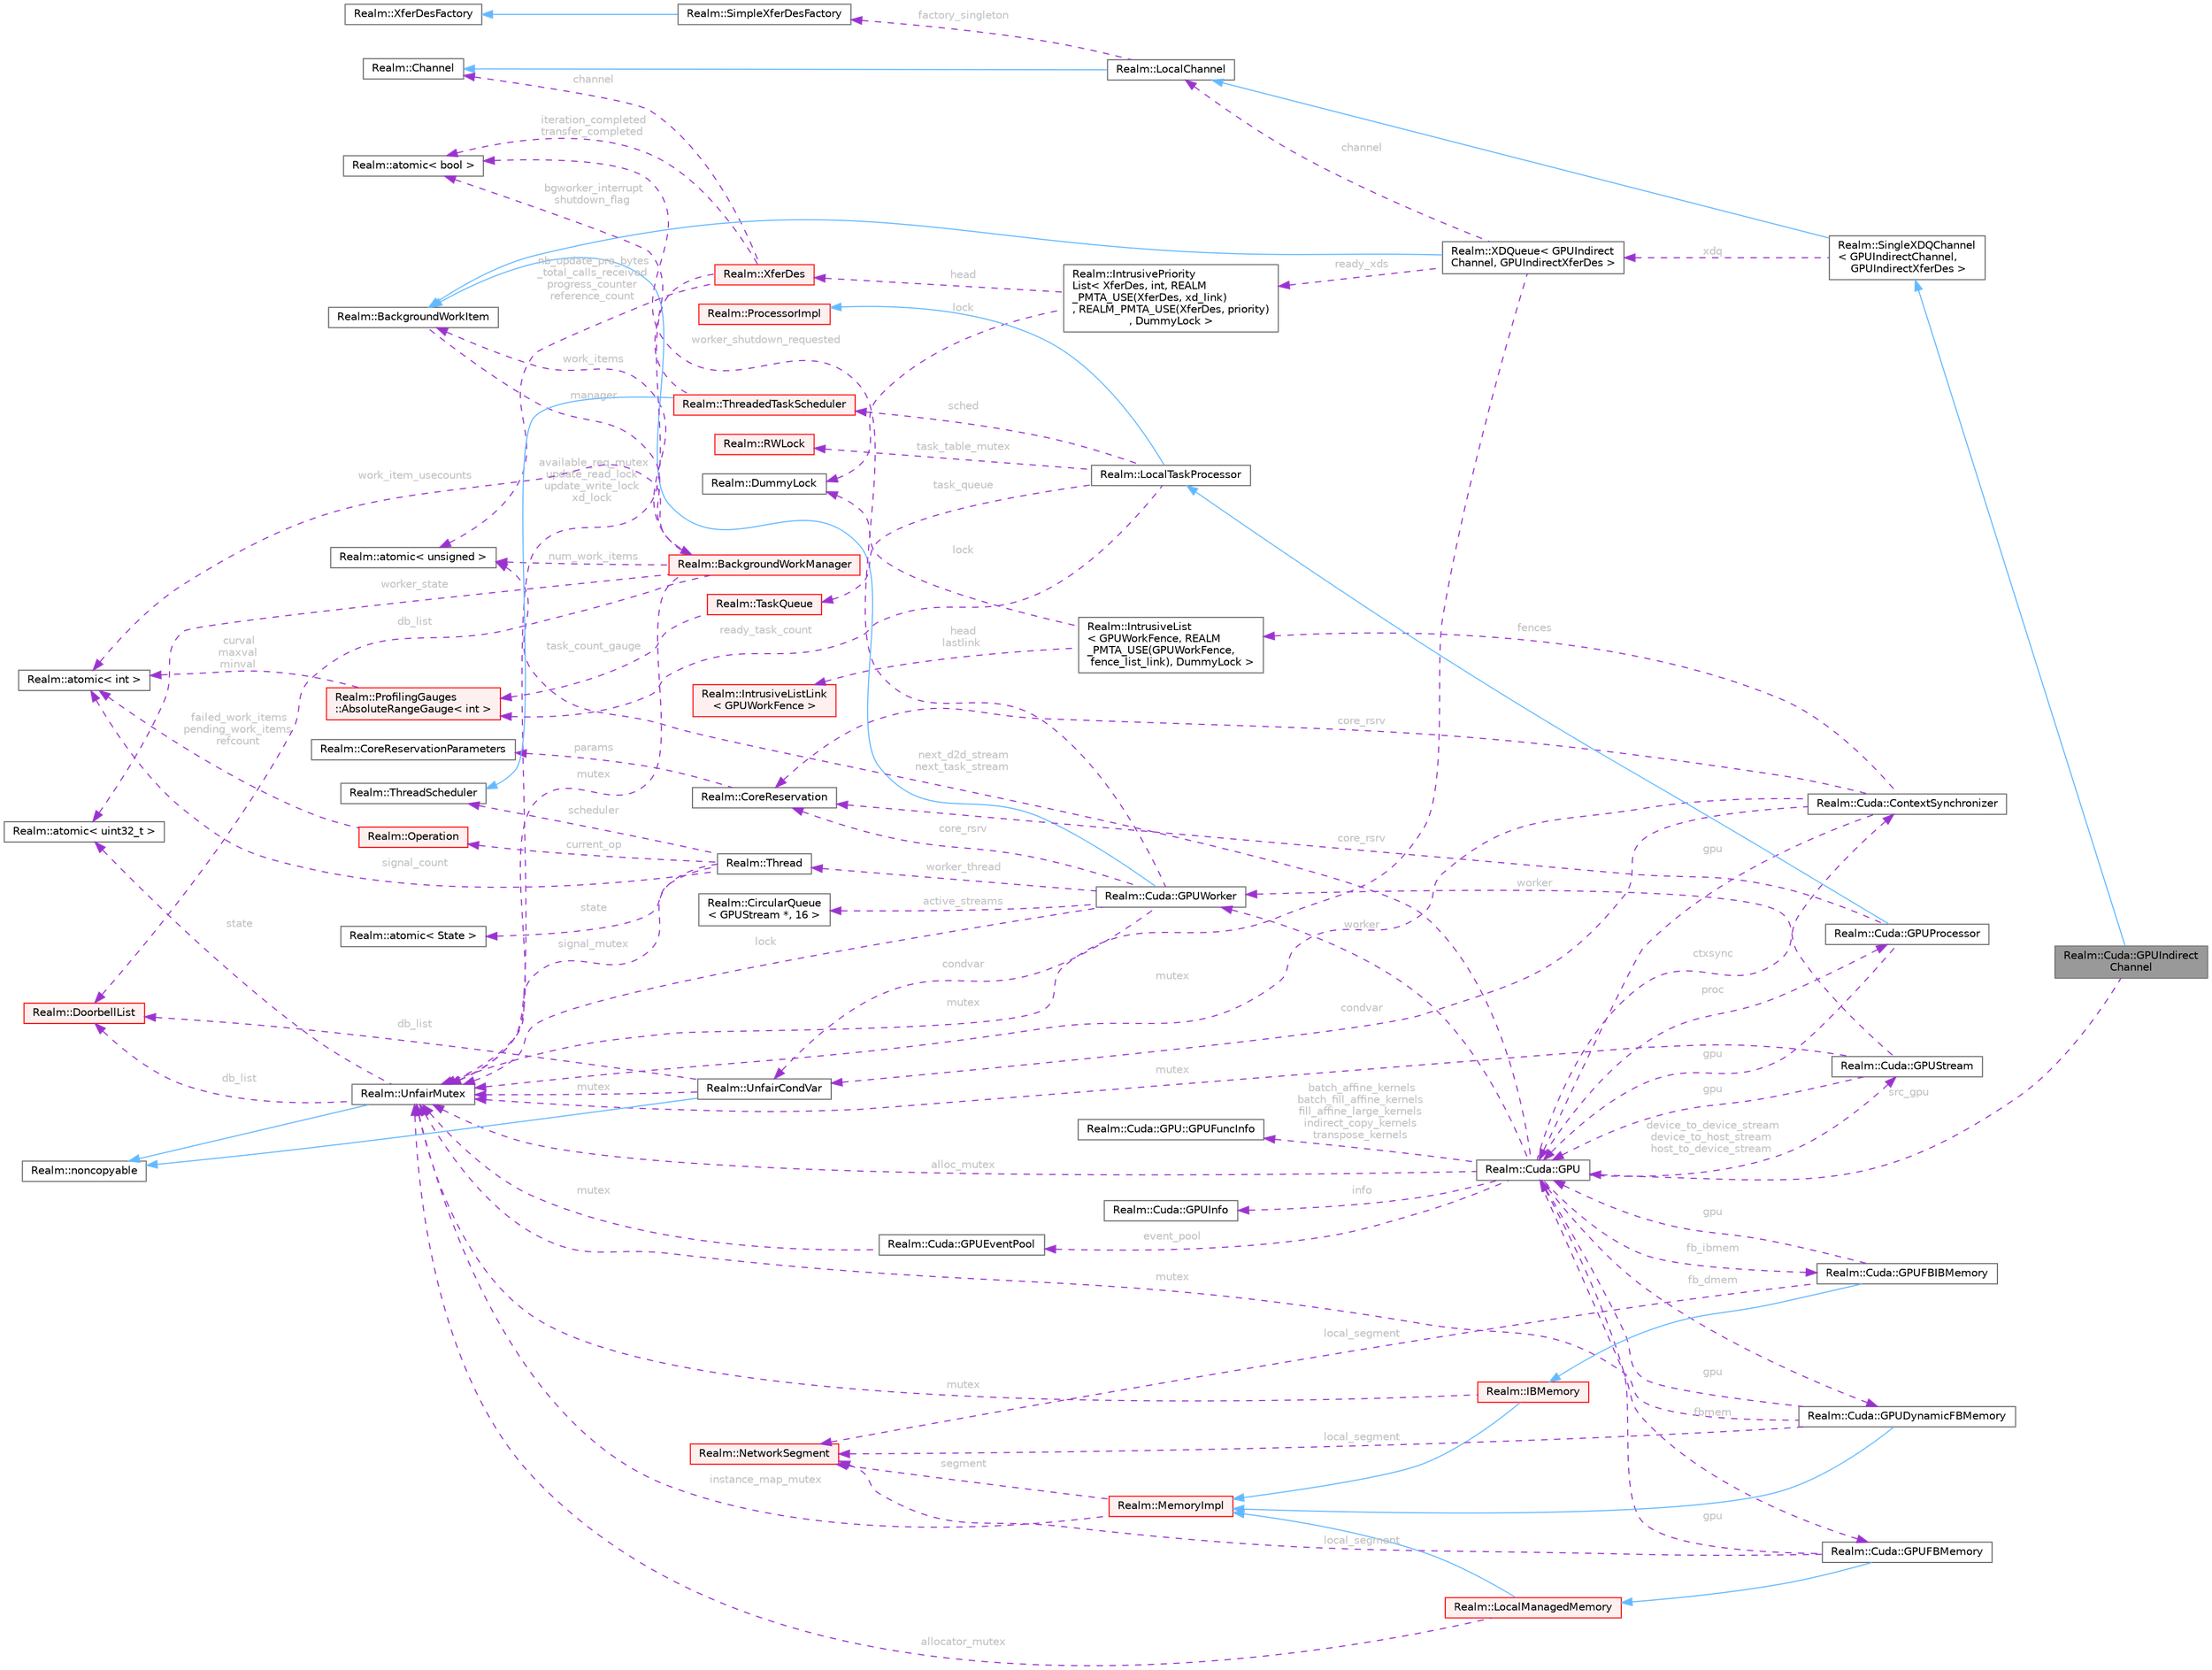 digraph "Realm::Cuda::GPUIndirectChannel"
{
 // LATEX_PDF_SIZE
  bgcolor="transparent";
  edge [fontname=Helvetica,fontsize=10,labelfontname=Helvetica,labelfontsize=10];
  node [fontname=Helvetica,fontsize=10,shape=box,height=0.2,width=0.4];
  rankdir="LR";
  Node1 [id="Node000001",label="Realm::Cuda::GPUIndirect\lChannel",height=0.2,width=0.4,color="gray40", fillcolor="grey60", style="filled", fontcolor="black",tooltip=" "];
  Node2 -> Node1 [id="edge1_Node000001_Node000002",dir="back",color="steelblue1",style="solid",tooltip=" "];
  Node2 [id="Node000002",label="Realm::SingleXDQChannel\l\< GPUIndirectChannel,\l GPUIndirectXferDes \>",height=0.2,width=0.4,color="gray40", fillcolor="white", style="filled",URL="$classRealm_1_1SingleXDQChannel.html",tooltip=" "];
  Node3 -> Node2 [id="edge2_Node000002_Node000003",dir="back",color="steelblue1",style="solid",tooltip=" "];
  Node3 [id="Node000003",label="Realm::LocalChannel",height=0.2,width=0.4,color="gray40", fillcolor="white", style="filled",URL="$classRealm_1_1LocalChannel.html",tooltip=" "];
  Node4 -> Node3 [id="edge3_Node000003_Node000004",dir="back",color="steelblue1",style="solid",tooltip=" "];
  Node4 [id="Node000004",label="Realm::Channel",height=0.2,width=0.4,color="gray40", fillcolor="white", style="filled",URL="$classRealm_1_1Channel.html",tooltip=" "];
  Node5 -> Node3 [id="edge4_Node000003_Node000005",dir="back",color="darkorchid3",style="dashed",tooltip=" ",label=" factory_singleton",fontcolor="grey" ];
  Node5 [id="Node000005",label="Realm::SimpleXferDesFactory",height=0.2,width=0.4,color="gray40", fillcolor="white", style="filled",URL="$classRealm_1_1SimpleXferDesFactory.html",tooltip=" "];
  Node6 -> Node5 [id="edge5_Node000005_Node000006",dir="back",color="steelblue1",style="solid",tooltip=" "];
  Node6 [id="Node000006",label="Realm::XferDesFactory",height=0.2,width=0.4,color="gray40", fillcolor="white", style="filled",URL="$classRealm_1_1XferDesFactory.html",tooltip=" "];
  Node7 -> Node2 [id="edge6_Node000002_Node000007",dir="back",color="darkorchid3",style="dashed",tooltip=" ",label=" xdq",fontcolor="grey" ];
  Node7 [id="Node000007",label="Realm::XDQueue\< GPUIndirect\lChannel, GPUIndirectXferDes \>",height=0.2,width=0.4,color="gray40", fillcolor="white", style="filled",URL="$classRealm_1_1XDQueue.html",tooltip=" "];
  Node8 -> Node7 [id="edge7_Node000007_Node000008",dir="back",color="steelblue1",style="solid",tooltip=" "];
  Node8 [id="Node000008",label="Realm::BackgroundWorkItem",height=0.2,width=0.4,color="gray40", fillcolor="white", style="filled",URL="$classRealm_1_1BackgroundWorkItem.html",tooltip=" "];
  Node9 -> Node8 [id="edge8_Node000008_Node000009",dir="back",color="darkorchid3",style="dashed",tooltip=" ",label=" manager",fontcolor="grey" ];
  Node9 [id="Node000009",label="Realm::BackgroundWorkManager",height=0.2,width=0.4,color="red", fillcolor="#FFF0F0", style="filled",URL="$classRealm_1_1BackgroundWorkManager.html",tooltip=" "];
  Node11 -> Node9 [id="edge9_Node000009_Node000011",dir="back",color="darkorchid3",style="dashed",tooltip=" ",label=" mutex",fontcolor="grey" ];
  Node11 [id="Node000011",label="Realm::UnfairMutex",height=0.2,width=0.4,color="gray40", fillcolor="white", style="filled",URL="$classRealm_1_1UnfairMutex.html",tooltip=" "];
  Node12 -> Node11 [id="edge10_Node000011_Node000012",dir="back",color="steelblue1",style="solid",tooltip=" "];
  Node12 [id="Node000012",label="Realm::noncopyable",height=0.2,width=0.4,color="gray40", fillcolor="white", style="filled",URL="$classRealm_1_1noncopyable.html",tooltip=" "];
  Node13 -> Node11 [id="edge11_Node000011_Node000013",dir="back",color="darkorchid3",style="dashed",tooltip=" ",label=" state",fontcolor="grey" ];
  Node13 [id="Node000013",label="Realm::atomic\< uint32_t \>",height=0.2,width=0.4,color="gray40", fillcolor="white", style="filled",URL="$classRealm_1_1atomic.html",tooltip=" "];
  Node14 -> Node11 [id="edge12_Node000011_Node000014",dir="back",color="darkorchid3",style="dashed",tooltip=" ",label=" db_list",fontcolor="grey" ];
  Node14 [id="Node000014",label="Realm::DoorbellList",height=0.2,width=0.4,color="red", fillcolor="#FFF0F0", style="filled",URL="$classRealm_1_1DoorbellList.html",tooltip=" "];
  Node16 -> Node9 [id="edge13_Node000009_Node000016",dir="back",color="darkorchid3",style="dashed",tooltip=" ",label=" num_work_items",fontcolor="grey" ];
  Node16 [id="Node000016",label="Realm::atomic\< unsigned \>",height=0.2,width=0.4,color="gray40", fillcolor="white", style="filled",URL="$classRealm_1_1atomic.html",tooltip=" "];
  Node18 -> Node9 [id="edge14_Node000009_Node000018",dir="back",color="darkorchid3",style="dashed",tooltip=" ",label=" work_item_usecounts",fontcolor="grey" ];
  Node18 [id="Node000018",label="Realm::atomic\< int \>",height=0.2,width=0.4,color="gray40", fillcolor="white", style="filled",URL="$classRealm_1_1atomic.html",tooltip=" "];
  Node8 -> Node9 [id="edge15_Node000009_Node000008",dir="back",color="darkorchid3",style="dashed",tooltip=" ",label=" work_items",fontcolor="grey" ];
  Node13 -> Node9 [id="edge16_Node000009_Node000013",dir="back",color="darkorchid3",style="dashed",tooltip=" ",label=" worker_state",fontcolor="grey" ];
  Node14 -> Node9 [id="edge17_Node000009_Node000014",dir="back",color="darkorchid3",style="dashed",tooltip=" ",label=" db_list",fontcolor="grey" ];
  Node3 -> Node7 [id="edge18_Node000007_Node000003",dir="back",color="darkorchid3",style="dashed",tooltip=" ",label=" channel",fontcolor="grey" ];
  Node11 -> Node7 [id="edge19_Node000007_Node000011",dir="back",color="darkorchid3",style="dashed",tooltip=" ",label=" mutex",fontcolor="grey" ];
  Node21 -> Node7 [id="edge20_Node000007_Node000021",dir="back",color="darkorchid3",style="dashed",tooltip=" ",label=" ready_xds",fontcolor="grey" ];
  Node21 [id="Node000021",label="Realm::IntrusivePriority\lList\< XferDes, int, REALM\l_PMTA_USE(XferDes, xd_link)\l, REALM_PMTA_USE(XferDes, priority)\l, DummyLock \>",height=0.2,width=0.4,color="gray40", fillcolor="white", style="filled",URL="$classRealm_1_1IntrusivePriorityList.html",tooltip=" "];
  Node22 -> Node21 [id="edge21_Node000021_Node000022",dir="back",color="darkorchid3",style="dashed",tooltip=" ",label=" lock",fontcolor="grey" ];
  Node22 [id="Node000022",label="Realm::DummyLock",height=0.2,width=0.4,color="gray40", fillcolor="white", style="filled",URL="$classRealm_1_1DummyLock.html",tooltip=" "];
  Node23 -> Node21 [id="edge22_Node000021_Node000023",dir="back",color="darkorchid3",style="dashed",tooltip=" ",label=" head",fontcolor="grey" ];
  Node23 [id="Node000023",label="Realm::XferDes",height=0.2,width=0.4,color="red", fillcolor="#FFF0F0", style="filled",URL="$classRealm_1_1XferDes.html",tooltip=" "];
  Node26 -> Node23 [id="edge23_Node000023_Node000026",dir="back",color="darkorchid3",style="dashed",tooltip=" ",label=" iteration_completed\ntransfer_completed",fontcolor="grey" ];
  Node26 [id="Node000026",label="Realm::atomic\< bool \>",height=0.2,width=0.4,color="gray40", fillcolor="white", style="filled",URL="$classRealm_1_1atomic.html",tooltip=" "];
  Node4 -> Node23 [id="edge24_Node000023_Node000004",dir="back",color="darkorchid3",style="dashed",tooltip=" ",label=" channel",fontcolor="grey" ];
  Node11 -> Node23 [id="edge25_Node000023_Node000011",dir="back",color="darkorchid3",style="dashed",tooltip=" ",label=" available_req_mutex\nupdate_read_lock\nupdate_write_lock\nxd_lock",fontcolor="grey" ];
  Node16 -> Node23 [id="edge26_Node000023_Node000016",dir="back",color="darkorchid3",style="dashed",tooltip=" ",label=" nb_update_pre_bytes\l_total_calls_received\nprogress_counter\nreference_count",fontcolor="grey" ];
  Node34 -> Node1 [id="edge27_Node000001_Node000034",dir="back",color="darkorchid3",style="dashed",tooltip=" ",label=" src_gpu",fontcolor="grey" ];
  Node34 [id="Node000034",label="Realm::Cuda::GPU",height=0.2,width=0.4,color="gray40", fillcolor="white", style="filled",URL="$classRealm_1_1Cuda_1_1GPU.html",tooltip=" "];
  Node35 -> Node34 [id="edge28_Node000034_Node000035",dir="back",color="darkorchid3",style="dashed",tooltip=" ",label=" ctxsync",fontcolor="grey" ];
  Node35 [id="Node000035",label="Realm::Cuda::ContextSynchronizer",height=0.2,width=0.4,color="gray40", fillcolor="white", style="filled",URL="$classRealm_1_1Cuda_1_1ContextSynchronizer.html",tooltip=" "];
  Node34 -> Node35 [id="edge29_Node000035_Node000034",dir="back",color="darkorchid3",style="dashed",tooltip=" ",label=" gpu",fontcolor="grey" ];
  Node11 -> Node35 [id="edge30_Node000035_Node000011",dir="back",color="darkorchid3",style="dashed",tooltip=" ",label=" mutex",fontcolor="grey" ];
  Node36 -> Node35 [id="edge31_Node000035_Node000036",dir="back",color="darkorchid3",style="dashed",tooltip=" ",label=" condvar",fontcolor="grey" ];
  Node36 [id="Node000036",label="Realm::UnfairCondVar",height=0.2,width=0.4,color="gray40", fillcolor="white", style="filled",URL="$classRealm_1_1UnfairCondVar.html",tooltip=" "];
  Node12 -> Node36 [id="edge32_Node000036_Node000012",dir="back",color="steelblue1",style="solid",tooltip=" "];
  Node11 -> Node36 [id="edge33_Node000036_Node000011",dir="back",color="darkorchid3",style="dashed",tooltip=" ",label=" mutex",fontcolor="grey" ];
  Node14 -> Node36 [id="edge34_Node000036_Node000014",dir="back",color="darkorchid3",style="dashed",tooltip=" ",label=" db_list",fontcolor="grey" ];
  Node37 -> Node35 [id="edge35_Node000035_Node000037",dir="back",color="darkorchid3",style="dashed",tooltip=" ",label=" fences",fontcolor="grey" ];
  Node37 [id="Node000037",label="Realm::IntrusiveList\l\< GPUWorkFence, REALM\l_PMTA_USE(GPUWorkFence,\l fence_list_link), DummyLock \>",height=0.2,width=0.4,color="gray40", fillcolor="white", style="filled",URL="$classRealm_1_1IntrusiveList.html",tooltip=" "];
  Node22 -> Node37 [id="edge36_Node000037_Node000022",dir="back",color="darkorchid3",style="dashed",tooltip=" ",label=" lock",fontcolor="grey" ];
  Node38 -> Node37 [id="edge37_Node000037_Node000038",dir="back",color="darkorchid3",style="dashed",tooltip=" ",label=" head\nlastlink",fontcolor="grey" ];
  Node38 [id="Node000038",label="Realm::IntrusiveListLink\l\< GPUWorkFence \>",height=0.2,width=0.4,color="red", fillcolor="#FFF0F0", style="filled",URL="$structRealm_1_1IntrusiveListLink.html",tooltip=" "];
  Node72 -> Node35 [id="edge38_Node000035_Node000072",dir="back",color="darkorchid3",style="dashed",tooltip=" ",label=" core_rsrv",fontcolor="grey" ];
  Node72 [id="Node000072",label="Realm::CoreReservation",height=0.2,width=0.4,color="gray40", fillcolor="white", style="filled",URL="$classRealm_1_1CoreReservation.html",tooltip=" "];
  Node73 -> Node72 [id="edge39_Node000072_Node000073",dir="back",color="darkorchid3",style="dashed",tooltip=" ",label=" params",fontcolor="grey" ];
  Node73 [id="Node000073",label="Realm::CoreReservationParameters",height=0.2,width=0.4,color="gray40", fillcolor="white", style="filled",URL="$classRealm_1_1CoreReservationParameters.html",tooltip=" "];
  Node74 -> Node34 [id="edge40_Node000034_Node000074",dir="back",color="darkorchid3",style="dashed",tooltip=" ",label=" info",fontcolor="grey" ];
  Node74 [id="Node000074",label="Realm::Cuda::GPUInfo",height=0.2,width=0.4,color="gray40", fillcolor="white", style="filled",URL="$structRealm_1_1Cuda_1_1GPUInfo.html",tooltip=" "];
  Node75 -> Node34 [id="edge41_Node000034_Node000075",dir="back",color="darkorchid3",style="dashed",tooltip=" ",label=" worker",fontcolor="grey" ];
  Node75 [id="Node000075",label="Realm::Cuda::GPUWorker",height=0.2,width=0.4,color="gray40", fillcolor="white", style="filled",URL="$classRealm_1_1Cuda_1_1GPUWorker.html",tooltip=" "];
  Node8 -> Node75 [id="edge42_Node000075_Node000008",dir="back",color="steelblue1",style="solid",tooltip=" "];
  Node11 -> Node75 [id="edge43_Node000075_Node000011",dir="back",color="darkorchid3",style="dashed",tooltip=" ",label=" lock",fontcolor="grey" ];
  Node36 -> Node75 [id="edge44_Node000075_Node000036",dir="back",color="darkorchid3",style="dashed",tooltip=" ",label=" condvar",fontcolor="grey" ];
  Node76 -> Node75 [id="edge45_Node000075_Node000076",dir="back",color="darkorchid3",style="dashed",tooltip=" ",label=" active_streams",fontcolor="grey" ];
  Node76 [id="Node000076",label="Realm::CircularQueue\l\< GPUStream *, 16 \>",height=0.2,width=0.4,color="gray40", fillcolor="white", style="filled",URL="$classRealm_1_1CircularQueue.html",tooltip=" "];
  Node72 -> Node75 [id="edge46_Node000075_Node000072",dir="back",color="darkorchid3",style="dashed",tooltip=" ",label=" core_rsrv",fontcolor="grey" ];
  Node77 -> Node75 [id="edge47_Node000075_Node000077",dir="back",color="darkorchid3",style="dashed",tooltip=" ",label=" worker_thread",fontcolor="grey" ];
  Node77 [id="Node000077",label="Realm::Thread",height=0.2,width=0.4,color="gray40", fillcolor="white", style="filled",URL="$classRealm_1_1Thread.html",tooltip=" "];
  Node78 -> Node77 [id="edge48_Node000077_Node000078",dir="back",color="darkorchid3",style="dashed",tooltip=" ",label=" state",fontcolor="grey" ];
  Node78 [id="Node000078",label="Realm::atomic\< State \>",height=0.2,width=0.4,color="gray40", fillcolor="white", style="filled",URL="$classRealm_1_1atomic.html",tooltip=" "];
  Node79 -> Node77 [id="edge49_Node000077_Node000079",dir="back",color="darkorchid3",style="dashed",tooltip=" ",label=" scheduler",fontcolor="grey" ];
  Node79 [id="Node000079",label="Realm::ThreadScheduler",height=0.2,width=0.4,color="gray40", fillcolor="white", style="filled",URL="$classRealm_1_1ThreadScheduler.html",tooltip=" "];
  Node41 -> Node77 [id="edge50_Node000077_Node000041",dir="back",color="darkorchid3",style="dashed",tooltip=" ",label=" current_op",fontcolor="grey" ];
  Node41 [id="Node000041",label="Realm::Operation",height=0.2,width=0.4,color="red", fillcolor="#FFF0F0", style="filled",URL="$classRealm_1_1Operation.html",tooltip=" "];
  Node18 -> Node41 [id="edge51_Node000041_Node000018",dir="back",color="darkorchid3",style="dashed",tooltip=" ",label=" failed_work_items\npending_work_items\nrefcount",fontcolor="grey" ];
  Node18 -> Node77 [id="edge52_Node000077_Node000018",dir="back",color="darkorchid3",style="dashed",tooltip=" ",label=" signal_count",fontcolor="grey" ];
  Node11 -> Node77 [id="edge53_Node000077_Node000011",dir="back",color="darkorchid3",style="dashed",tooltip=" ",label=" signal_mutex",fontcolor="grey" ];
  Node26 -> Node75 [id="edge54_Node000075_Node000026",dir="back",color="darkorchid3",style="dashed",tooltip=" ",label=" worker_shutdown_requested",fontcolor="grey" ];
  Node80 -> Node34 [id="edge55_Node000034_Node000080",dir="back",color="darkorchid3",style="dashed",tooltip=" ",label=" proc",fontcolor="grey" ];
  Node80 [id="Node000080",label="Realm::Cuda::GPUProcessor",height=0.2,width=0.4,color="gray40", fillcolor="white", style="filled",URL="$classRealm_1_1Cuda_1_1GPUProcessor.html",tooltip=" "];
  Node81 -> Node80 [id="edge56_Node000080_Node000081",dir="back",color="steelblue1",style="solid",tooltip=" "];
  Node81 [id="Node000081",label="Realm::LocalTaskProcessor",height=0.2,width=0.4,color="gray40", fillcolor="white", style="filled",URL="$classRealm_1_1LocalTaskProcessor.html",tooltip=" "];
  Node46 -> Node81 [id="edge57_Node000081_Node000046",dir="back",color="steelblue1",style="solid",tooltip=" "];
  Node46 [id="Node000046",label="Realm::ProcessorImpl",height=0.2,width=0.4,color="red", fillcolor="#FFF0F0", style="filled",URL="$classRealm_1_1ProcessorImpl.html",tooltip=" "];
  Node82 -> Node81 [id="edge58_Node000081_Node000082",dir="back",color="darkorchid3",style="dashed",tooltip=" ",label=" sched",fontcolor="grey" ];
  Node82 [id="Node000082",label="Realm::ThreadedTaskScheduler",height=0.2,width=0.4,color="red", fillcolor="#FFF0F0", style="filled",URL="$classRealm_1_1ThreadedTaskScheduler.html",tooltip=" "];
  Node79 -> Node82 [id="edge59_Node000082_Node000079",dir="back",color="steelblue1",style="solid",tooltip=" "];
  Node26 -> Node82 [id="edge60_Node000082_Node000026",dir="back",color="darkorchid3",style="dashed",tooltip=" ",label=" bgworker_interrupt\nshutdown_flag",fontcolor="grey" ];
  Node102 -> Node81 [id="edge61_Node000081_Node000102",dir="back",color="darkorchid3",style="dashed",tooltip=" ",label=" task_queue",fontcolor="grey" ];
  Node102 [id="Node000102",label="Realm::TaskQueue",height=0.2,width=0.4,color="red", fillcolor="#FFF0F0", style="filled",URL="$classRealm_1_1TaskQueue.html",tooltip=" "];
  Node89 -> Node102 [id="edge62_Node000102_Node000089",dir="back",color="darkorchid3",style="dashed",tooltip=" ",label=" task_count_gauge",fontcolor="grey" ];
  Node89 [id="Node000089",label="Realm::ProfilingGauges\l::AbsoluteRangeGauge\< int \>",height=0.2,width=0.4,color="red", fillcolor="#FFF0F0", style="filled",URL="$classRealm_1_1ProfilingGauges_1_1AbsoluteRangeGauge.html",tooltip=" "];
  Node18 -> Node89 [id="edge63_Node000089_Node000018",dir="back",color="darkorchid3",style="dashed",tooltip=" ",label=" curval\nmaxval\nminval",fontcolor="grey" ];
  Node89 -> Node81 [id="edge64_Node000081_Node000089",dir="back",color="darkorchid3",style="dashed",tooltip=" ",label=" ready_task_count",fontcolor="grey" ];
  Node110 -> Node81 [id="edge65_Node000081_Node000110",dir="back",color="darkorchid3",style="dashed",tooltip=" ",label=" task_table_mutex",fontcolor="grey" ];
  Node110 [id="Node000110",label="Realm::RWLock",height=0.2,width=0.4,color="red", fillcolor="#FFF0F0", style="filled",URL="$classRealm_1_1RWLock.html",tooltip=" "];
  Node34 -> Node80 [id="edge66_Node000080_Node000034",dir="back",color="darkorchid3",style="dashed",tooltip=" ",label=" gpu",fontcolor="grey" ];
  Node72 -> Node80 [id="edge67_Node000080_Node000072",dir="back",color="darkorchid3",style="dashed",tooltip=" ",label=" core_rsrv",fontcolor="grey" ];
  Node113 -> Node34 [id="edge68_Node000034_Node000113",dir="back",color="darkorchid3",style="dashed",tooltip=" ",label=" fbmem",fontcolor="grey" ];
  Node113 [id="Node000113",label="Realm::Cuda::GPUFBMemory",height=0.2,width=0.4,color="gray40", fillcolor="white", style="filled",URL="$classRealm_1_1Cuda_1_1GPUFBMemory.html",tooltip=" "];
  Node114 -> Node113 [id="edge69_Node000113_Node000114",dir="back",color="steelblue1",style="solid",tooltip=" "];
  Node114 [id="Node000114",label="Realm::LocalManagedMemory",height=0.2,width=0.4,color="red", fillcolor="#FFF0F0", style="filled",URL="$classRealm_1_1LocalManagedMemory.html",tooltip=" "];
  Node115 -> Node114 [id="edge70_Node000114_Node000115",dir="back",color="steelblue1",style="solid",tooltip=" "];
  Node115 [id="Node000115",label="Realm::MemoryImpl",height=0.2,width=0.4,color="red", fillcolor="#FFF0F0", style="filled",URL="$classRealm_1_1MemoryImpl.html",tooltip=" "];
  Node117 -> Node115 [id="edge71_Node000115_Node000117",dir="back",color="darkorchid3",style="dashed",tooltip=" ",label=" segment",fontcolor="grey" ];
  Node117 [id="Node000117",label="Realm::NetworkSegment",height=0.2,width=0.4,color="red", fillcolor="#FFF0F0", style="filled",URL="$classRealm_1_1NetworkSegment.html",tooltip=" "];
  Node11 -> Node115 [id="edge72_Node000115_Node000011",dir="back",color="darkorchid3",style="dashed",tooltip=" ",label=" instance_map_mutex",fontcolor="grey" ];
  Node11 -> Node114 [id="edge73_Node000114_Node000011",dir="back",color="darkorchid3",style="dashed",tooltip=" ",label=" allocator_mutex",fontcolor="grey" ];
  Node34 -> Node113 [id="edge74_Node000113_Node000034",dir="back",color="darkorchid3",style="dashed",tooltip=" ",label=" gpu",fontcolor="grey" ];
  Node117 -> Node113 [id="edge75_Node000113_Node000117",dir="back",color="darkorchid3",style="dashed",tooltip=" ",label=" local_segment",fontcolor="grey" ];
  Node145 -> Node34 [id="edge76_Node000034_Node000145",dir="back",color="darkorchid3",style="dashed",tooltip=" ",label=" fb_dmem",fontcolor="grey" ];
  Node145 [id="Node000145",label="Realm::Cuda::GPUDynamicFBMemory",height=0.2,width=0.4,color="gray40", fillcolor="white", style="filled",URL="$classRealm_1_1Cuda_1_1GPUDynamicFBMemory.html",tooltip=" "];
  Node115 -> Node145 [id="edge77_Node000145_Node000115",dir="back",color="steelblue1",style="solid",tooltip=" "];
  Node34 -> Node145 [id="edge78_Node000145_Node000034",dir="back",color="darkorchid3",style="dashed",tooltip=" ",label=" gpu",fontcolor="grey" ];
  Node11 -> Node145 [id="edge79_Node000145_Node000011",dir="back",color="darkorchid3",style="dashed",tooltip=" ",label=" mutex",fontcolor="grey" ];
  Node117 -> Node145 [id="edge80_Node000145_Node000117",dir="back",color="darkorchid3",style="dashed",tooltip=" ",label=" local_segment",fontcolor="grey" ];
  Node146 -> Node34 [id="edge81_Node000034_Node000146",dir="back",color="darkorchid3",style="dashed",tooltip=" ",label=" fb_ibmem",fontcolor="grey" ];
  Node146 [id="Node000146",label="Realm::Cuda::GPUFBIBMemory",height=0.2,width=0.4,color="gray40", fillcolor="white", style="filled",URL="$classRealm_1_1Cuda_1_1GPUFBIBMemory.html",tooltip=" "];
  Node147 -> Node146 [id="edge82_Node000146_Node000147",dir="back",color="steelblue1",style="solid",tooltip=" "];
  Node147 [id="Node000147",label="Realm::IBMemory",height=0.2,width=0.4,color="red", fillcolor="#FFF0F0", style="filled",URL="$classRealm_1_1IBMemory.html",tooltip=" "];
  Node115 -> Node147 [id="edge83_Node000147_Node000115",dir="back",color="steelblue1",style="solid",tooltip=" "];
  Node11 -> Node147 [id="edge84_Node000147_Node000011",dir="back",color="darkorchid3",style="dashed",tooltip=" ",label=" mutex",fontcolor="grey" ];
  Node34 -> Node146 [id="edge85_Node000146_Node000034",dir="back",color="darkorchid3",style="dashed",tooltip=" ",label=" gpu",fontcolor="grey" ];
  Node117 -> Node146 [id="edge86_Node000146_Node000117",dir="back",color="darkorchid3",style="dashed",tooltip=" ",label=" local_segment",fontcolor="grey" ];
  Node149 -> Node34 [id="edge87_Node000034_Node000149",dir="back",color="darkorchid3",style="dashed",tooltip=" ",label=" batch_affine_kernels\nbatch_fill_affine_kernels\nfill_affine_large_kernels\nindirect_copy_kernels\ntranspose_kernels",fontcolor="grey" ];
  Node149 [id="Node000149",label="Realm::Cuda::GPU::GPUFuncInfo",height=0.2,width=0.4,color="gray40", fillcolor="white", style="filled",URL="$structRealm_1_1Cuda_1_1GPU_1_1GPUFuncInfo.html",tooltip=" "];
  Node150 -> Node34 [id="edge88_Node000034_Node000150",dir="back",color="darkorchid3",style="dashed",tooltip=" ",label=" device_to_device_stream\ndevice_to_host_stream\nhost_to_device_stream",fontcolor="grey" ];
  Node150 [id="Node000150",label="Realm::Cuda::GPUStream",height=0.2,width=0.4,color="gray40", fillcolor="white", style="filled",URL="$classRealm_1_1Cuda_1_1GPUStream.html",tooltip=" "];
  Node34 -> Node150 [id="edge89_Node000150_Node000034",dir="back",color="darkorchid3",style="dashed",tooltip=" ",label=" gpu",fontcolor="grey" ];
  Node75 -> Node150 [id="edge90_Node000150_Node000075",dir="back",color="darkorchid3",style="dashed",tooltip=" ",label=" worker",fontcolor="grey" ];
  Node11 -> Node150 [id="edge91_Node000150_Node000011",dir="back",color="darkorchid3",style="dashed",tooltip=" ",label=" mutex",fontcolor="grey" ];
  Node16 -> Node34 [id="edge92_Node000034_Node000016",dir="back",color="darkorchid3",style="dashed",tooltip=" ",label=" next_d2d_stream\nnext_task_stream",fontcolor="grey" ];
  Node151 -> Node34 [id="edge93_Node000034_Node000151",dir="back",color="darkorchid3",style="dashed",tooltip=" ",label=" event_pool",fontcolor="grey" ];
  Node151 [id="Node000151",label="Realm::Cuda::GPUEventPool",height=0.2,width=0.4,color="gray40", fillcolor="white", style="filled",URL="$classRealm_1_1Cuda_1_1GPUEventPool.html",tooltip=" "];
  Node11 -> Node151 [id="edge94_Node000151_Node000011",dir="back",color="darkorchid3",style="dashed",tooltip=" ",label=" mutex",fontcolor="grey" ];
  Node11 -> Node34 [id="edge95_Node000034_Node000011",dir="back",color="darkorchid3",style="dashed",tooltip=" ",label=" alloc_mutex",fontcolor="grey" ];
}
